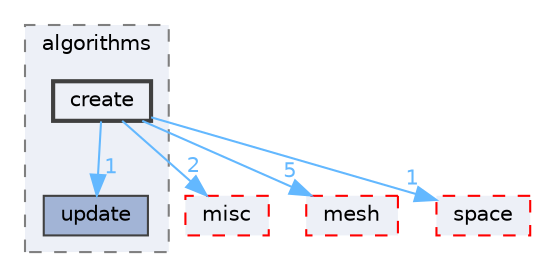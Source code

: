 digraph "/home/runner/work/vclib/vclib/include/vclib/algorithms/create"
{
 // LATEX_PDF_SIZE
  bgcolor="transparent";
  edge [fontname=Helvetica,fontsize=10,labelfontname=Helvetica,labelfontsize=10];
  node [fontname=Helvetica,fontsize=10,shape=box,height=0.2,width=0.4];
  compound=true
  subgraph clusterdir_184ccdea67371fe98b8576ffb8dc8f0b {
    graph [ bgcolor="#edf0f7", pencolor="grey50", label="algorithms", fontname=Helvetica,fontsize=10 style="filled,dashed", URL="dir_184ccdea67371fe98b8576ffb8dc8f0b.html",tooltip=""]
  dir_0c30c288609dca947c9a20e317fd48dd [label="update", fillcolor="#a2b4d6", color="grey25", style="filled", URL="dir_0c30c288609dca947c9a20e317fd48dd.html",tooltip=""];
  dir_fdd557d0d6a3c6ee041918900d1f64b9 [label="create", fillcolor="#edf0f7", color="grey25", style="filled,bold", URL="dir_fdd557d0d6a3c6ee041918900d1f64b9.html",tooltip=""];
  }
  dir_1d5d86545c5ee72848d4833136f0caa9 [label="misc", fillcolor="#edf0f7", color="red", style="filled,dashed", URL="dir_1d5d86545c5ee72848d4833136f0caa9.html",tooltip=""];
  dir_b7cba7c08bd1746e313314f7773d6465 [label="mesh", fillcolor="#edf0f7", color="red", style="filled,dashed", URL="dir_b7cba7c08bd1746e313314f7773d6465.html",tooltip=""];
  dir_f5c67e0d94465501863c6ccee7fad822 [label="space", fillcolor="#edf0f7", color="red", style="filled,dashed", URL="dir_f5c67e0d94465501863c6ccee7fad822.html",tooltip=""];
  dir_fdd557d0d6a3c6ee041918900d1f64b9->dir_0c30c288609dca947c9a20e317fd48dd [headlabel="1", labeldistance=1.5 headhref="dir_000007_000055.html" color="steelblue1" fontcolor="steelblue1"];
  dir_fdd557d0d6a3c6ee041918900d1f64b9->dir_1d5d86545c5ee72848d4833136f0caa9 [headlabel="2", labeldistance=1.5 headhref="dir_000007_000037.html" color="steelblue1" fontcolor="steelblue1"];
  dir_fdd557d0d6a3c6ee041918900d1f64b9->dir_b7cba7c08bd1746e313314f7773d6465 [headlabel="5", labeldistance=1.5 headhref="dir_000007_000034.html" color="steelblue1" fontcolor="steelblue1"];
  dir_fdd557d0d6a3c6ee041918900d1f64b9->dir_f5c67e0d94465501863c6ccee7fad822 [headlabel="1", labeldistance=1.5 headhref="dir_000007_000051.html" color="steelblue1" fontcolor="steelblue1"];
}

